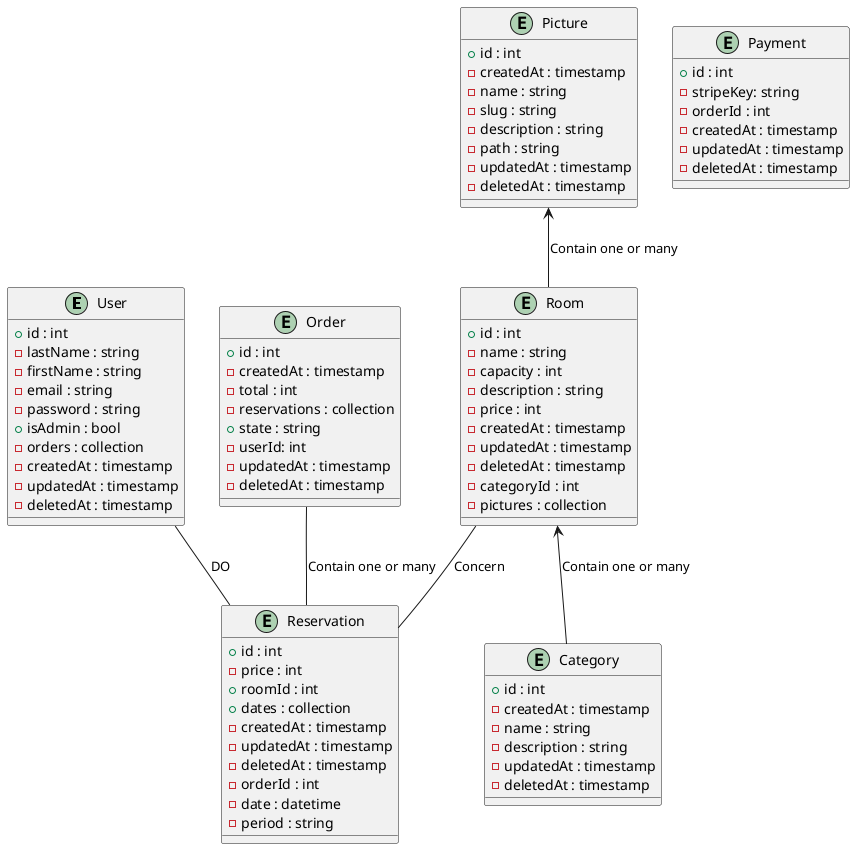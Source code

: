 @startuml ReservaSpace

entity "User" as user {
  + id : int
  - lastName : string
  - firstName : string
  - email : string
  - password : string
  + isAdmin : bool
  - orders : collection
  - createdAt : timestamp
  - updatedAt : timestamp
  - deletedAt : timestamp
}

entity "Room" as room {
  + id : int
  - name : string
  - capacity : int
  - description : string
  - price : int
  - createdAt : timestamp
  - updatedAt : timestamp
  - deletedAt : timestamp
  - categoryId : int
  - pictures : collection
}

entity "Reservation" as reservation {
  + id : int
  - price : int
  + roomId : int
  + dates : collection
  - createdAt : timestamp
  - updatedAt : timestamp
  - deletedAt : timestamp
  - orderId : int
  - date : datetime
  - period : string
}

' entity "Date" as date {
'   + id : int
'   - date : date
'   - morning : bool
'   - afternoon : bool
' }

entity "Order" as order {
  + id : int
  - createdAt : timestamp
  - total : int
  - reservations : collection
  + state : string
  - userId: int
  - updatedAt : timestamp
  - deletedAt : timestamp
}

entity "Picture" as picture {
  + id : int
  - createdAt : timestamp
  - name : string
  - slug : string
  - description : string
  - path : string
  - updatedAt : timestamp
  - deletedAt : timestamp
}

entity "Category" as category {
  + id : int
  - createdAt : timestamp
  - name : string
  - description : string
  - updatedAt : timestamp
  - deletedAt : timestamp
}

entity "Payment" as payment{
  + id : int
  - stripeKey: string
  - orderId : int
  - createdAt : timestamp
  - updatedAt : timestamp
  - deletedAt : timestamp
}

order -- reservation : "Contain one or many"
user -- reservation : "DO"
room -- reservation : "Concern"
' date -- reservation : "Is due to"
picture <-- room : "Contain one or many"
' room -- category : "Belongs to"
room <-- category : "Contain one or many"

@enduml